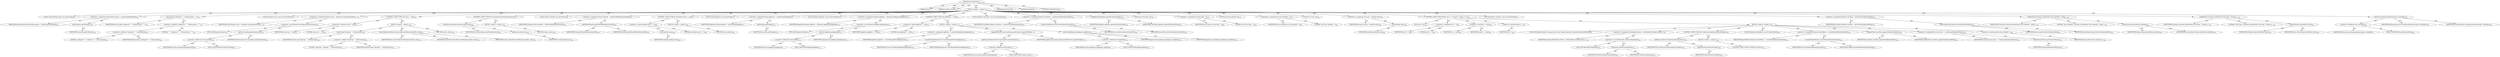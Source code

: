 digraph "serializeClass" {  
"111669149708" [label = <(METHOD,serializeClass)<SUB>347</SUB>> ]
"115964116997" [label = <(PARAM,this)<SUB>347</SUB>> ]
"115964117021" [label = <(PARAM,ClassFile classFile)<SUB>347</SUB>> ]
"25769803810" [label = <(BLOCK,&lt;empty&gt;,&lt;empty&gt;)<SUB>347</SUB>> ]
"94489280562" [label = <(LOCAL,String fullclassname: java.lang.String)<SUB>349</SUB>> ]
"30064771371" [label = <(&lt;operator&gt;.assignment,String fullclassname = classFile.getFullName())<SUB>349</SUB>> ]
"68719477018" [label = <(IDENTIFIER,fullclassname,String fullclassname = classFile.getFullName())<SUB>349</SUB>> ]
"30064771372" [label = <(getFullName,getFullName())<SUB>349</SUB>> ]
"68719477019" [label = <(IDENTIFIER,classFile,getFullName())<SUB>349</SUB>> ]
"30064771373" [label = <(log,this.log(&quot;Looking for '&quot; + fullclassname + &quot;'&quot;))<SUB>350</SUB>> ]
"68719476751" [label = <(IDENTIFIER,this,this.log(&quot;Looking for '&quot; + fullclassname + &quot;'&quot;))<SUB>350</SUB>> ]
"30064771374" [label = <(&lt;operator&gt;.addition,&quot;Looking for '&quot; + fullclassname + &quot;'&quot;)<SUB>350</SUB>> ]
"30064771375" [label = <(&lt;operator&gt;.addition,&quot;Looking for '&quot; + fullclassname)<SUB>350</SUB>> ]
"90194313309" [label = <(LITERAL,&quot;Looking for '&quot;,&quot;Looking for '&quot; + fullclassname)<SUB>350</SUB>> ]
"68719477020" [label = <(IDENTIFIER,fullclassname,&quot;Looking for '&quot; + fullclassname)<SUB>350</SUB>> ]
"90194313310" [label = <(LITERAL,&quot;'&quot;,&quot;Looking for '&quot; + fullclassname + &quot;'&quot;)<SUB>350</SUB>> ]
"94489280563" [label = <(LOCAL,Element clazz: org.w3c.dom.Element)<SUB>351</SUB>> ]
"30064771376" [label = <(&lt;operator&gt;.assignment,Element clazz = (Element) classMap.get(fullclas...)<SUB>351</SUB>> ]
"68719477021" [label = <(IDENTIFIER,clazz,Element clazz = (Element) classMap.get(fullclas...)<SUB>351</SUB>> ]
"30064771377" [label = <(&lt;operator&gt;.cast,(Element) classMap.get(fullclassname))<SUB>351</SUB>> ]
"180388626438" [label = <(TYPE_REF,Element,Element)<SUB>351</SUB>> ]
"30064771378" [label = <(get,this.classMap.get(fullclassname))<SUB>351</SUB>> ]
"30064771379" [label = <(&lt;operator&gt;.fieldAccess,this.classMap)<SUB>351</SUB>> ]
"68719477022" [label = <(IDENTIFIER,this,this.classMap.get(fullclassname))> ]
"55834574884" [label = <(FIELD_IDENTIFIER,classMap,classMap)<SUB>351</SUB>> ]
"68719477023" [label = <(IDENTIFIER,fullclassname,this.classMap.get(fullclassname))<SUB>351</SUB>> ]
"47244640277" [label = <(CONTROL_STRUCTURE,IF,if (clazz != null))<SUB>355</SUB>> ]
"30064771380" [label = <(&lt;operator&gt;.notEquals,clazz != null)<SUB>355</SUB>> ]
"68719477024" [label = <(IDENTIFIER,clazz,clazz != null)<SUB>355</SUB>> ]
"90194313311" [label = <(LITERAL,null,clazz != null)<SUB>355</SUB>> ]
"25769803811" [label = <(BLOCK,&lt;empty&gt;,&lt;empty&gt;)<SUB>355</SUB>> ]
"30064771381" [label = <(log,this.log(&quot;Ignoring &quot; + fullclassname))<SUB>356</SUB>> ]
"68719476752" [label = <(IDENTIFIER,this,this.log(&quot;Ignoring &quot; + fullclassname))<SUB>356</SUB>> ]
"30064771382" [label = <(&lt;operator&gt;.addition,&quot;Ignoring &quot; + fullclassname)<SUB>356</SUB>> ]
"90194313312" [label = <(LITERAL,&quot;Ignoring &quot;,&quot;Ignoring &quot; + fullclassname)<SUB>356</SUB>> ]
"68719477025" [label = <(IDENTIFIER,fullclassname,&quot;Ignoring &quot; + fullclassname)<SUB>356</SUB>> ]
"30064771383" [label = <(removeAbstractMethods,removeAbstractMethods(classFile, clazz))<SUB>357</SUB>> ]
"68719476753" [label = <(IDENTIFIER,this,removeAbstractMethods(classFile, clazz))<SUB>357</SUB>> ]
"68719477026" [label = <(IDENTIFIER,classFile,removeAbstractMethods(classFile, clazz))<SUB>357</SUB>> ]
"68719477027" [label = <(IDENTIFIER,clazz,removeAbstractMethods(classFile, clazz))<SUB>357</SUB>> ]
"146028888070" [label = <(RETURN,return;,return;)<SUB>358</SUB>> ]
"47244640278" [label = <(CONTROL_STRUCTURE,IF,if (isInterface(classFile.getAccess())))<SUB>362</SUB>> ]
"30064771384" [label = <(isInterface,isInterface(classFile.getAccess()))<SUB>362</SUB>> ]
"68719477028" [label = <(IDENTIFIER,Utils,isInterface(classFile.getAccess()))<SUB>362</SUB>> ]
"30064771385" [label = <(getAccess,getAccess())<SUB>362</SUB>> ]
"68719477029" [label = <(IDENTIFIER,classFile,getAccess())<SUB>362</SUB>> ]
"25769803812" [label = <(BLOCK,&lt;empty&gt;,&lt;empty&gt;)<SUB>362</SUB>> ]
"146028888071" [label = <(RETURN,return;,return;)<SUB>363</SUB>> ]
"94489280564" [label = <(LOCAL,Vector methods: java.util.Vector)<SUB>366</SUB>> ]
"30064771386" [label = <(&lt;operator&gt;.assignment,Vector methods = getFilteredMethods(classFile))<SUB>366</SUB>> ]
"68719477030" [label = <(IDENTIFIER,methods,Vector methods = getFilteredMethods(classFile))<SUB>366</SUB>> ]
"30064771387" [label = <(getFilteredMethods,getFilteredMethods(classFile))<SUB>366</SUB>> ]
"68719476754" [label = <(IDENTIFIER,this,getFilteredMethods(classFile))<SUB>366</SUB>> ]
"68719477031" [label = <(IDENTIFIER,classFile,getFilteredMethods(classFile))<SUB>366</SUB>> ]
"47244640279" [label = <(CONTROL_STRUCTURE,IF,if (methods.size() == 0))<SUB>368</SUB>> ]
"30064771388" [label = <(&lt;operator&gt;.equals,methods.size() == 0)<SUB>368</SUB>> ]
"30064771389" [label = <(size,methods.size())<SUB>368</SUB>> ]
"68719477032" [label = <(IDENTIFIER,methods,methods.size())<SUB>368</SUB>> ]
"90194313313" [label = <(LITERAL,0,methods.size() == 0)<SUB>368</SUB>> ]
"25769803813" [label = <(BLOCK,&lt;empty&gt;,&lt;empty&gt;)<SUB>368</SUB>> ]
"146028888072" [label = <(RETURN,return;,return;)<SUB>369</SUB>> ]
"94489280565" [label = <(LOCAL,String pkgname: java.lang.String)<SUB>372</SUB>> ]
"30064771390" [label = <(&lt;operator&gt;.assignment,String pkgname = classFile.getPackage())<SUB>372</SUB>> ]
"68719477033" [label = <(IDENTIFIER,pkgname,String pkgname = classFile.getPackage())<SUB>372</SUB>> ]
"30064771391" [label = <(getPackage,getPackage())<SUB>372</SUB>> ]
"68719477034" [label = <(IDENTIFIER,classFile,getPackage())<SUB>372</SUB>> ]
"94489280566" [label = <(LOCAL,Element pkgElem: org.w3c.dom.Element)<SUB>374</SUB>> ]
"30064771392" [label = <(&lt;operator&gt;.assignment,Element pkgElem = (Element) pkgMap.get(pkgname))<SUB>374</SUB>> ]
"68719477035" [label = <(IDENTIFIER,pkgElem,Element pkgElem = (Element) pkgMap.get(pkgname))<SUB>374</SUB>> ]
"30064771393" [label = <(&lt;operator&gt;.cast,(Element) pkgMap.get(pkgname))<SUB>374</SUB>> ]
"180388626439" [label = <(TYPE_REF,Element,Element)<SUB>374</SUB>> ]
"30064771394" [label = <(get,this.pkgMap.get(pkgname))<SUB>374</SUB>> ]
"30064771395" [label = <(&lt;operator&gt;.fieldAccess,this.pkgMap)<SUB>374</SUB>> ]
"68719477036" [label = <(IDENTIFIER,this,this.pkgMap.get(pkgname))> ]
"55834574885" [label = <(FIELD_IDENTIFIER,pkgMap,pkgMap)<SUB>374</SUB>> ]
"68719477037" [label = <(IDENTIFIER,pkgname,this.pkgMap.get(pkgname))<SUB>374</SUB>> ]
"47244640280" [label = <(CONTROL_STRUCTURE,IF,if (pkgElem == null))<SUB>375</SUB>> ]
"30064771396" [label = <(&lt;operator&gt;.equals,pkgElem == null)<SUB>375</SUB>> ]
"68719477038" [label = <(IDENTIFIER,pkgElem,pkgElem == null)<SUB>375</SUB>> ]
"90194313314" [label = <(LITERAL,null,pkgElem == null)<SUB>375</SUB>> ]
"25769803814" [label = <(BLOCK,&lt;empty&gt;,&lt;empty&gt;)<SUB>375</SUB>> ]
"30064771397" [label = <(&lt;operator&gt;.assignment,pkgElem = createPackageElement(pkgname))<SUB>376</SUB>> ]
"68719477039" [label = <(IDENTIFIER,pkgElem,pkgElem = createPackageElement(pkgname))<SUB>376</SUB>> ]
"30064771398" [label = <(createPackageElement,this.createPackageElement(pkgname))<SUB>376</SUB>> ]
"68719476755" [label = <(IDENTIFIER,this,this.createPackageElement(pkgname))<SUB>376</SUB>> ]
"68719477040" [label = <(IDENTIFIER,pkgname,this.createPackageElement(pkgname))<SUB>376</SUB>> ]
"30064771399" [label = <(appendChild,this.report.getDocumentElement().appendChild(pk...)<SUB>377</SUB>> ]
"30064771400" [label = <(getDocumentElement,this.report.getDocumentElement())<SUB>377</SUB>> ]
"30064771401" [label = <(&lt;operator&gt;.fieldAccess,this.report)<SUB>377</SUB>> ]
"68719477041" [label = <(IDENTIFIER,this,this.report.getDocumentElement())> ]
"55834574886" [label = <(FIELD_IDENTIFIER,report,report)<SUB>377</SUB>> ]
"68719477042" [label = <(IDENTIFIER,pkgElem,this.report.getDocumentElement().appendChild(pk...)<SUB>377</SUB>> ]
"30064771402" [label = <(put,this.pkgMap.put(pkgname, pkgElem))<SUB>378</SUB>> ]
"30064771403" [label = <(&lt;operator&gt;.fieldAccess,this.pkgMap)<SUB>378</SUB>> ]
"68719477043" [label = <(IDENTIFIER,this,this.pkgMap.put(pkgname, pkgElem))> ]
"55834574887" [label = <(FIELD_IDENTIFIER,pkgMap,pkgMap)<SUB>378</SUB>> ]
"68719477044" [label = <(IDENTIFIER,pkgname,this.pkgMap.put(pkgname, pkgElem))<SUB>378</SUB>> ]
"68719477045" [label = <(IDENTIFIER,pkgElem,this.pkgMap.put(pkgname, pkgElem))<SUB>378</SUB>> ]
"94489280567" [label = <(LOCAL,Element classElem: org.w3c.dom.Element)<SUB>383</SUB>> ]
"30064771404" [label = <(&lt;operator&gt;.assignment,Element classElem = createClassElement(classFile))<SUB>383</SUB>> ]
"68719477046" [label = <(IDENTIFIER,classElem,Element classElem = createClassElement(classFile))<SUB>383</SUB>> ]
"30064771405" [label = <(createClassElement,createClassElement(classFile))<SUB>383</SUB>> ]
"68719476756" [label = <(IDENTIFIER,this,createClassElement(classFile))<SUB>383</SUB>> ]
"68719477047" [label = <(IDENTIFIER,classFile,createClassElement(classFile))<SUB>383</SUB>> ]
"30064771406" [label = <(appendChild,pkgElem.appendChild(classElem))<SUB>384</SUB>> ]
"68719477048" [label = <(IDENTIFIER,pkgElem,pkgElem.appendChild(classElem))<SUB>384</SUB>> ]
"68719477049" [label = <(IDENTIFIER,classElem,pkgElem.appendChild(classElem))<SUB>384</SUB>> ]
"94489280568" [label = <(LOCAL,int total_lines: int)<SUB>386</SUB>> ]
"30064771407" [label = <(&lt;operator&gt;.assignment,int total_lines = 0)<SUB>386</SUB>> ]
"68719477050" [label = <(IDENTIFIER,total_lines,int total_lines = 0)<SUB>386</SUB>> ]
"90194313315" [label = <(LITERAL,0,int total_lines = 0)<SUB>386</SUB>> ]
"94489280569" [label = <(LOCAL,int total_methods: int)<SUB>387</SUB>> ]
"30064771408" [label = <(&lt;operator&gt;.assignment,int total_methods = 0)<SUB>387</SUB>> ]
"68719477051" [label = <(IDENTIFIER,total_methods,int total_methods = 0)<SUB>387</SUB>> ]
"90194313316" [label = <(LITERAL,0,int total_methods = 0)<SUB>387</SUB>> ]
"94489280570" [label = <(LOCAL,int count: int)<SUB>388</SUB>> ]
"30064771409" [label = <(&lt;operator&gt;.assignment,int count = methods.size())<SUB>388</SUB>> ]
"68719477052" [label = <(IDENTIFIER,count,int count = methods.size())<SUB>388</SUB>> ]
"30064771410" [label = <(size,methods.size())<SUB>388</SUB>> ]
"68719477053" [label = <(IDENTIFIER,methods,methods.size())<SUB>388</SUB>> ]
"47244640281" [label = <(CONTROL_STRUCTURE,FOR,for (int i = 0; Some(i &lt; count); i++))<SUB>389</SUB>> ]
"94489280571" [label = <(LOCAL,int i: int)<SUB>389</SUB>> ]
"30064771411" [label = <(&lt;operator&gt;.assignment,int i = 0)<SUB>389</SUB>> ]
"68719477054" [label = <(IDENTIFIER,i,int i = 0)<SUB>389</SUB>> ]
"90194313317" [label = <(LITERAL,0,int i = 0)<SUB>389</SUB>> ]
"30064771412" [label = <(&lt;operator&gt;.lessThan,i &lt; count)<SUB>389</SUB>> ]
"68719477055" [label = <(IDENTIFIER,i,i &lt; count)<SUB>389</SUB>> ]
"68719477056" [label = <(IDENTIFIER,count,i &lt; count)<SUB>389</SUB>> ]
"30064771413" [label = <(&lt;operator&gt;.postIncrement,i++)<SUB>389</SUB>> ]
"68719477057" [label = <(IDENTIFIER,i,i++)<SUB>389</SUB>> ]
"25769803815" [label = <(BLOCK,&lt;empty&gt;,&lt;empty&gt;)<SUB>389</SUB>> ]
"94489280572" [label = <(LOCAL,MethodInfo method: org.apache.tools.ant.taskdefs.optional.sitraka.bytecode.MethodInfo)<SUB>391</SUB>> ]
"30064771414" [label = <(&lt;operator&gt;.assignment,MethodInfo method = (MethodInfo) methods.elemen...)<SUB>391</SUB>> ]
"68719477058" [label = <(IDENTIFIER,method,MethodInfo method = (MethodInfo) methods.elemen...)<SUB>391</SUB>> ]
"30064771415" [label = <(&lt;operator&gt;.cast,(MethodInfo) methods.elementAt(i))<SUB>391</SUB>> ]
"180388626440" [label = <(TYPE_REF,MethodInfo,MethodInfo)<SUB>391</SUB>> ]
"30064771416" [label = <(elementAt,methods.elementAt(i))<SUB>391</SUB>> ]
"68719477059" [label = <(IDENTIFIER,methods,methods.elementAt(i))<SUB>391</SUB>> ]
"68719477060" [label = <(IDENTIFIER,i,methods.elementAt(i))<SUB>391</SUB>> ]
"47244640282" [label = <(CONTROL_STRUCTURE,IF,if (isAbstract(method.getAccessFlags())))<SUB>392</SUB>> ]
"30064771417" [label = <(isAbstract,isAbstract(method.getAccessFlags()))<SUB>392</SUB>> ]
"68719477061" [label = <(IDENTIFIER,Utils,isAbstract(method.getAccessFlags()))<SUB>392</SUB>> ]
"30064771418" [label = <(getAccessFlags,getAccessFlags())<SUB>392</SUB>> ]
"68719477062" [label = <(IDENTIFIER,method,getAccessFlags())<SUB>392</SUB>> ]
"25769803816" [label = <(BLOCK,&lt;empty&gt;,&lt;empty&gt;)<SUB>392</SUB>> ]
"47244640283" [label = <(CONTROL_STRUCTURE,CONTINUE,continue;)<SUB>393</SUB>> ]
"94489280573" [label = <(LOCAL,Element methodElem: org.w3c.dom.Element)<SUB>395</SUB>> ]
"30064771419" [label = <(&lt;operator&gt;.assignment,Element methodElem = createMethodElement(method))<SUB>395</SUB>> ]
"68719477063" [label = <(IDENTIFIER,methodElem,Element methodElem = createMethodElement(method))<SUB>395</SUB>> ]
"30064771420" [label = <(createMethodElement,createMethodElement(method))<SUB>395</SUB>> ]
"68719476757" [label = <(IDENTIFIER,this,createMethodElement(method))<SUB>395</SUB>> ]
"68719477064" [label = <(IDENTIFIER,method,createMethodElement(method))<SUB>395</SUB>> ]
"30064771421" [label = <(appendChild,classElem.appendChild(methodElem))<SUB>396</SUB>> ]
"68719477065" [label = <(IDENTIFIER,classElem,classElem.appendChild(methodElem))<SUB>396</SUB>> ]
"68719477066" [label = <(IDENTIFIER,methodElem,classElem.appendChild(methodElem))<SUB>396</SUB>> ]
"30064771422" [label = <(&lt;operator&gt;.assignmentPlus,total_lines += method.getNumberOfLines())<SUB>397</SUB>> ]
"68719477067" [label = <(IDENTIFIER,total_lines,total_lines += method.getNumberOfLines())<SUB>397</SUB>> ]
"30064771423" [label = <(getNumberOfLines,getNumberOfLines())<SUB>397</SUB>> ]
"68719477068" [label = <(IDENTIFIER,method,getNumberOfLines())<SUB>397</SUB>> ]
"30064771424" [label = <(&lt;operator&gt;.postIncrement,total_methods++)<SUB>398</SUB>> ]
"68719477069" [label = <(IDENTIFIER,total_methods,total_methods++)<SUB>398</SUB>> ]
"94489280574" [label = <(LOCAL,Element classData: org.w3c.dom.Element)<SUB>401</SUB>> ]
"30064771425" [label = <(&lt;operator&gt;.assignment,Element classData = getCovDataChild(classElem))<SUB>401</SUB>> ]
"68719477070" [label = <(IDENTIFIER,classData,Element classData = getCovDataChild(classElem))<SUB>401</SUB>> ]
"30064771426" [label = <(getCovDataChild,this.getCovDataChild(classElem))<SUB>401</SUB>> ]
"68719476758" [label = <(IDENTIFIER,this,this.getCovDataChild(classElem))<SUB>401</SUB>> ]
"68719477071" [label = <(IDENTIFIER,classElem,this.getCovDataChild(classElem))<SUB>401</SUB>> ]
"30064771427" [label = <(setAttribute,classData.setAttribute(&quot;total_methods&quot;, String....)<SUB>402</SUB>> ]
"68719477072" [label = <(IDENTIFIER,classData,classData.setAttribute(&quot;total_methods&quot;, String....)<SUB>402</SUB>> ]
"90194313318" [label = <(LITERAL,&quot;total_methods&quot;,classData.setAttribute(&quot;total_methods&quot;, String....)<SUB>402</SUB>> ]
"30064771428" [label = <(valueOf,String.valueOf(total_methods))<SUB>402</SUB>> ]
"68719477073" [label = <(IDENTIFIER,String,String.valueOf(total_methods))<SUB>402</SUB>> ]
"68719477074" [label = <(IDENTIFIER,total_methods,String.valueOf(total_methods))<SUB>402</SUB>> ]
"30064771429" [label = <(setAttribute,classData.setAttribute(&quot;total_lines&quot;, String.va...)<SUB>403</SUB>> ]
"68719477075" [label = <(IDENTIFIER,classData,classData.setAttribute(&quot;total_lines&quot;, String.va...)<SUB>403</SUB>> ]
"90194313319" [label = <(LITERAL,&quot;total_lines&quot;,classData.setAttribute(&quot;total_lines&quot;, String.va...)<SUB>403</SUB>> ]
"30064771430" [label = <(valueOf,String.valueOf(total_lines))<SUB>403</SUB>> ]
"68719477076" [label = <(IDENTIFIER,String,String.valueOf(total_lines))<SUB>403</SUB>> ]
"68719477077" [label = <(IDENTIFIER,total_lines,String.valueOf(total_lines))<SUB>403</SUB>> ]
"30064771431" [label = <(put,this.classMap.put(fullclassname, classElem))<SUB>406</SUB>> ]
"30064771432" [label = <(&lt;operator&gt;.fieldAccess,this.classMap)<SUB>406</SUB>> ]
"68719477078" [label = <(IDENTIFIER,this,this.classMap.put(fullclassname, classElem))> ]
"55834574888" [label = <(FIELD_IDENTIFIER,classMap,classMap)<SUB>406</SUB>> ]
"68719477079" [label = <(IDENTIFIER,fullclassname,this.classMap.put(fullclassname, classElem))<SUB>406</SUB>> ]
"68719477080" [label = <(IDENTIFIER,classElem,this.classMap.put(fullclassname, classElem))<SUB>406</SUB>> ]
"133143986208" [label = <(MODIFIER,PROTECTED)> ]
"133143986209" [label = <(MODIFIER,VIRTUAL)> ]
"128849018892" [label = <(METHOD_RETURN,void)<SUB>347</SUB>> ]
  "111669149708" -> "115964116997"  [ label = "AST: "] 
  "111669149708" -> "115964117021"  [ label = "AST: "] 
  "111669149708" -> "25769803810"  [ label = "AST: "] 
  "111669149708" -> "133143986208"  [ label = "AST: "] 
  "111669149708" -> "133143986209"  [ label = "AST: "] 
  "111669149708" -> "128849018892"  [ label = "AST: "] 
  "25769803810" -> "94489280562"  [ label = "AST: "] 
  "25769803810" -> "30064771371"  [ label = "AST: "] 
  "25769803810" -> "30064771373"  [ label = "AST: "] 
  "25769803810" -> "94489280563"  [ label = "AST: "] 
  "25769803810" -> "30064771376"  [ label = "AST: "] 
  "25769803810" -> "47244640277"  [ label = "AST: "] 
  "25769803810" -> "47244640278"  [ label = "AST: "] 
  "25769803810" -> "94489280564"  [ label = "AST: "] 
  "25769803810" -> "30064771386"  [ label = "AST: "] 
  "25769803810" -> "47244640279"  [ label = "AST: "] 
  "25769803810" -> "94489280565"  [ label = "AST: "] 
  "25769803810" -> "30064771390"  [ label = "AST: "] 
  "25769803810" -> "94489280566"  [ label = "AST: "] 
  "25769803810" -> "30064771392"  [ label = "AST: "] 
  "25769803810" -> "47244640280"  [ label = "AST: "] 
  "25769803810" -> "94489280567"  [ label = "AST: "] 
  "25769803810" -> "30064771404"  [ label = "AST: "] 
  "25769803810" -> "30064771406"  [ label = "AST: "] 
  "25769803810" -> "94489280568"  [ label = "AST: "] 
  "25769803810" -> "30064771407"  [ label = "AST: "] 
  "25769803810" -> "94489280569"  [ label = "AST: "] 
  "25769803810" -> "30064771408"  [ label = "AST: "] 
  "25769803810" -> "94489280570"  [ label = "AST: "] 
  "25769803810" -> "30064771409"  [ label = "AST: "] 
  "25769803810" -> "47244640281"  [ label = "AST: "] 
  "25769803810" -> "94489280574"  [ label = "AST: "] 
  "25769803810" -> "30064771425"  [ label = "AST: "] 
  "25769803810" -> "30064771427"  [ label = "AST: "] 
  "25769803810" -> "30064771429"  [ label = "AST: "] 
  "25769803810" -> "30064771431"  [ label = "AST: "] 
  "30064771371" -> "68719477018"  [ label = "AST: "] 
  "30064771371" -> "30064771372"  [ label = "AST: "] 
  "30064771372" -> "68719477019"  [ label = "AST: "] 
  "30064771373" -> "68719476751"  [ label = "AST: "] 
  "30064771373" -> "30064771374"  [ label = "AST: "] 
  "30064771374" -> "30064771375"  [ label = "AST: "] 
  "30064771374" -> "90194313310"  [ label = "AST: "] 
  "30064771375" -> "90194313309"  [ label = "AST: "] 
  "30064771375" -> "68719477020"  [ label = "AST: "] 
  "30064771376" -> "68719477021"  [ label = "AST: "] 
  "30064771376" -> "30064771377"  [ label = "AST: "] 
  "30064771377" -> "180388626438"  [ label = "AST: "] 
  "30064771377" -> "30064771378"  [ label = "AST: "] 
  "30064771378" -> "30064771379"  [ label = "AST: "] 
  "30064771378" -> "68719477023"  [ label = "AST: "] 
  "30064771379" -> "68719477022"  [ label = "AST: "] 
  "30064771379" -> "55834574884"  [ label = "AST: "] 
  "47244640277" -> "30064771380"  [ label = "AST: "] 
  "47244640277" -> "25769803811"  [ label = "AST: "] 
  "30064771380" -> "68719477024"  [ label = "AST: "] 
  "30064771380" -> "90194313311"  [ label = "AST: "] 
  "25769803811" -> "30064771381"  [ label = "AST: "] 
  "25769803811" -> "30064771383"  [ label = "AST: "] 
  "25769803811" -> "146028888070"  [ label = "AST: "] 
  "30064771381" -> "68719476752"  [ label = "AST: "] 
  "30064771381" -> "30064771382"  [ label = "AST: "] 
  "30064771382" -> "90194313312"  [ label = "AST: "] 
  "30064771382" -> "68719477025"  [ label = "AST: "] 
  "30064771383" -> "68719476753"  [ label = "AST: "] 
  "30064771383" -> "68719477026"  [ label = "AST: "] 
  "30064771383" -> "68719477027"  [ label = "AST: "] 
  "47244640278" -> "30064771384"  [ label = "AST: "] 
  "47244640278" -> "25769803812"  [ label = "AST: "] 
  "30064771384" -> "68719477028"  [ label = "AST: "] 
  "30064771384" -> "30064771385"  [ label = "AST: "] 
  "30064771385" -> "68719477029"  [ label = "AST: "] 
  "25769803812" -> "146028888071"  [ label = "AST: "] 
  "30064771386" -> "68719477030"  [ label = "AST: "] 
  "30064771386" -> "30064771387"  [ label = "AST: "] 
  "30064771387" -> "68719476754"  [ label = "AST: "] 
  "30064771387" -> "68719477031"  [ label = "AST: "] 
  "47244640279" -> "30064771388"  [ label = "AST: "] 
  "47244640279" -> "25769803813"  [ label = "AST: "] 
  "30064771388" -> "30064771389"  [ label = "AST: "] 
  "30064771388" -> "90194313313"  [ label = "AST: "] 
  "30064771389" -> "68719477032"  [ label = "AST: "] 
  "25769803813" -> "146028888072"  [ label = "AST: "] 
  "30064771390" -> "68719477033"  [ label = "AST: "] 
  "30064771390" -> "30064771391"  [ label = "AST: "] 
  "30064771391" -> "68719477034"  [ label = "AST: "] 
  "30064771392" -> "68719477035"  [ label = "AST: "] 
  "30064771392" -> "30064771393"  [ label = "AST: "] 
  "30064771393" -> "180388626439"  [ label = "AST: "] 
  "30064771393" -> "30064771394"  [ label = "AST: "] 
  "30064771394" -> "30064771395"  [ label = "AST: "] 
  "30064771394" -> "68719477037"  [ label = "AST: "] 
  "30064771395" -> "68719477036"  [ label = "AST: "] 
  "30064771395" -> "55834574885"  [ label = "AST: "] 
  "47244640280" -> "30064771396"  [ label = "AST: "] 
  "47244640280" -> "25769803814"  [ label = "AST: "] 
  "30064771396" -> "68719477038"  [ label = "AST: "] 
  "30064771396" -> "90194313314"  [ label = "AST: "] 
  "25769803814" -> "30064771397"  [ label = "AST: "] 
  "25769803814" -> "30064771399"  [ label = "AST: "] 
  "25769803814" -> "30064771402"  [ label = "AST: "] 
  "30064771397" -> "68719477039"  [ label = "AST: "] 
  "30064771397" -> "30064771398"  [ label = "AST: "] 
  "30064771398" -> "68719476755"  [ label = "AST: "] 
  "30064771398" -> "68719477040"  [ label = "AST: "] 
  "30064771399" -> "30064771400"  [ label = "AST: "] 
  "30064771399" -> "68719477042"  [ label = "AST: "] 
  "30064771400" -> "30064771401"  [ label = "AST: "] 
  "30064771401" -> "68719477041"  [ label = "AST: "] 
  "30064771401" -> "55834574886"  [ label = "AST: "] 
  "30064771402" -> "30064771403"  [ label = "AST: "] 
  "30064771402" -> "68719477044"  [ label = "AST: "] 
  "30064771402" -> "68719477045"  [ label = "AST: "] 
  "30064771403" -> "68719477043"  [ label = "AST: "] 
  "30064771403" -> "55834574887"  [ label = "AST: "] 
  "30064771404" -> "68719477046"  [ label = "AST: "] 
  "30064771404" -> "30064771405"  [ label = "AST: "] 
  "30064771405" -> "68719476756"  [ label = "AST: "] 
  "30064771405" -> "68719477047"  [ label = "AST: "] 
  "30064771406" -> "68719477048"  [ label = "AST: "] 
  "30064771406" -> "68719477049"  [ label = "AST: "] 
  "30064771407" -> "68719477050"  [ label = "AST: "] 
  "30064771407" -> "90194313315"  [ label = "AST: "] 
  "30064771408" -> "68719477051"  [ label = "AST: "] 
  "30064771408" -> "90194313316"  [ label = "AST: "] 
  "30064771409" -> "68719477052"  [ label = "AST: "] 
  "30064771409" -> "30064771410"  [ label = "AST: "] 
  "30064771410" -> "68719477053"  [ label = "AST: "] 
  "47244640281" -> "94489280571"  [ label = "AST: "] 
  "47244640281" -> "30064771411"  [ label = "AST: "] 
  "47244640281" -> "30064771412"  [ label = "AST: "] 
  "47244640281" -> "30064771413"  [ label = "AST: "] 
  "47244640281" -> "25769803815"  [ label = "AST: "] 
  "30064771411" -> "68719477054"  [ label = "AST: "] 
  "30064771411" -> "90194313317"  [ label = "AST: "] 
  "30064771412" -> "68719477055"  [ label = "AST: "] 
  "30064771412" -> "68719477056"  [ label = "AST: "] 
  "30064771413" -> "68719477057"  [ label = "AST: "] 
  "25769803815" -> "94489280572"  [ label = "AST: "] 
  "25769803815" -> "30064771414"  [ label = "AST: "] 
  "25769803815" -> "47244640282"  [ label = "AST: "] 
  "25769803815" -> "94489280573"  [ label = "AST: "] 
  "25769803815" -> "30064771419"  [ label = "AST: "] 
  "25769803815" -> "30064771421"  [ label = "AST: "] 
  "25769803815" -> "30064771422"  [ label = "AST: "] 
  "25769803815" -> "30064771424"  [ label = "AST: "] 
  "30064771414" -> "68719477058"  [ label = "AST: "] 
  "30064771414" -> "30064771415"  [ label = "AST: "] 
  "30064771415" -> "180388626440"  [ label = "AST: "] 
  "30064771415" -> "30064771416"  [ label = "AST: "] 
  "30064771416" -> "68719477059"  [ label = "AST: "] 
  "30064771416" -> "68719477060"  [ label = "AST: "] 
  "47244640282" -> "30064771417"  [ label = "AST: "] 
  "47244640282" -> "25769803816"  [ label = "AST: "] 
  "30064771417" -> "68719477061"  [ label = "AST: "] 
  "30064771417" -> "30064771418"  [ label = "AST: "] 
  "30064771418" -> "68719477062"  [ label = "AST: "] 
  "25769803816" -> "47244640283"  [ label = "AST: "] 
  "30064771419" -> "68719477063"  [ label = "AST: "] 
  "30064771419" -> "30064771420"  [ label = "AST: "] 
  "30064771420" -> "68719476757"  [ label = "AST: "] 
  "30064771420" -> "68719477064"  [ label = "AST: "] 
  "30064771421" -> "68719477065"  [ label = "AST: "] 
  "30064771421" -> "68719477066"  [ label = "AST: "] 
  "30064771422" -> "68719477067"  [ label = "AST: "] 
  "30064771422" -> "30064771423"  [ label = "AST: "] 
  "30064771423" -> "68719477068"  [ label = "AST: "] 
  "30064771424" -> "68719477069"  [ label = "AST: "] 
  "30064771425" -> "68719477070"  [ label = "AST: "] 
  "30064771425" -> "30064771426"  [ label = "AST: "] 
  "30064771426" -> "68719476758"  [ label = "AST: "] 
  "30064771426" -> "68719477071"  [ label = "AST: "] 
  "30064771427" -> "68719477072"  [ label = "AST: "] 
  "30064771427" -> "90194313318"  [ label = "AST: "] 
  "30064771427" -> "30064771428"  [ label = "AST: "] 
  "30064771428" -> "68719477073"  [ label = "AST: "] 
  "30064771428" -> "68719477074"  [ label = "AST: "] 
  "30064771429" -> "68719477075"  [ label = "AST: "] 
  "30064771429" -> "90194313319"  [ label = "AST: "] 
  "30064771429" -> "30064771430"  [ label = "AST: "] 
  "30064771430" -> "68719477076"  [ label = "AST: "] 
  "30064771430" -> "68719477077"  [ label = "AST: "] 
  "30064771431" -> "30064771432"  [ label = "AST: "] 
  "30064771431" -> "68719477079"  [ label = "AST: "] 
  "30064771431" -> "68719477080"  [ label = "AST: "] 
  "30064771432" -> "68719477078"  [ label = "AST: "] 
  "30064771432" -> "55834574888"  [ label = "AST: "] 
  "111669149708" -> "115964116997"  [ label = "DDG: "] 
  "111669149708" -> "115964117021"  [ label = "DDG: "] 
}
